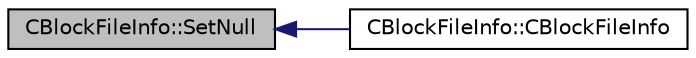 digraph "CBlockFileInfo::SetNull"
{
  edge [fontname="Helvetica",fontsize="10",labelfontname="Helvetica",labelfontsize="10"];
  node [fontname="Helvetica",fontsize="10",shape=record];
  rankdir="LR";
  Node8 [label="CBlockFileInfo::SetNull",height=0.2,width=0.4,color="black", fillcolor="grey75", style="filled", fontcolor="black"];
  Node8 -> Node9 [dir="back",color="midnightblue",fontsize="10",style="solid",fontname="Helvetica"];
  Node9 [label="CBlockFileInfo::CBlockFileInfo",height=0.2,width=0.4,color="black", fillcolor="white", style="filled",URL="$class_c_block_file_info.html#a4d08bfcfc45a16b40266255f8597c949"];
}
